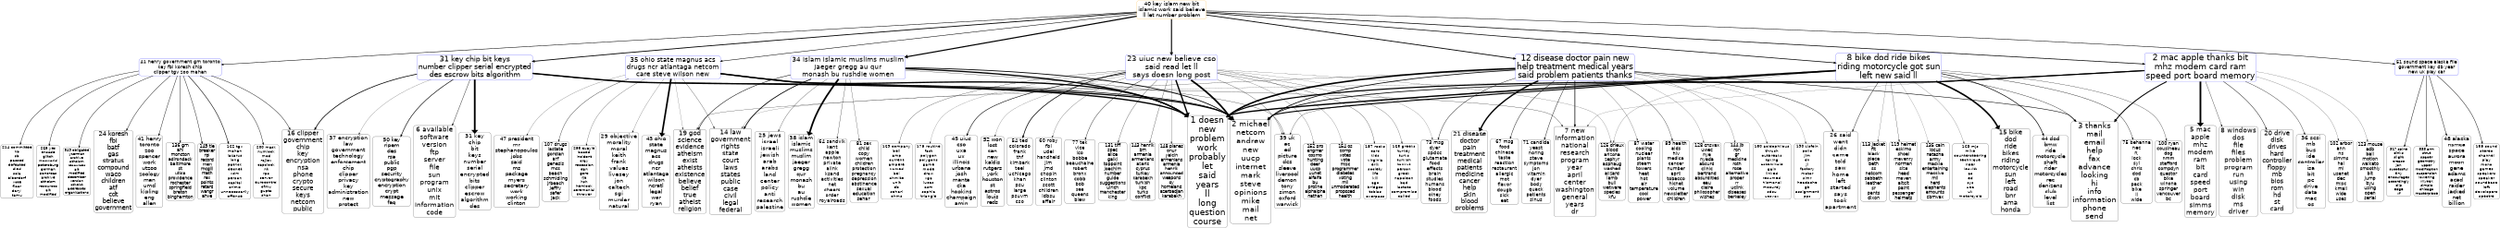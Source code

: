digraph G {
size="18,18!";ranksep=4; ratio = auto; layers="1:2:3:4:5";
graph [fontname = "helvetica"];node [fontname = "helvetica"];edge [fontname = "helvetica"];ranksep=2.8;
"3_40" [ rank =3,fontsize =31.3242, shape=box, style="rounded", color=orange, label="40 key islam new bit
islamic work said believe
ll let number problem"]
"3_40" -> "2_2" [penwidth=3.9489,dir=forward]
"2_2" [rank =4,fontsize =49.5009, shape=box, style="rounded", color=blue,label="2 mac apple thanks bit
mhz modem card ram
speed port board memory"]
"3_40" -> "2_8" [penwidth=3.9489,dir=forward]
"2_8" [rank =4,fontsize =47.8012, shape=box, style="rounded", color=blue,label="8 bike dod ride bikes
riding motorcycle got sun
left new said ll"]
"3_40" -> "2_12" [penwidth=4.7979,dir=forward]
"2_12" [rank =4,fontsize =46.7367, shape=box, style="rounded", color=blue,label="12 disease doctor pain new
help treatment medical years
said problem patients thanks"]
"3_40" -> "2_23" [penwidth=6.154,dir=forward]
"2_23" [rank =4,fontsize =43.7871, shape=box, style="rounded", color=blue,label="23 uiuc new believe cso
said read let ll
says doesn long post"]
"3_40" -> "2_31" [penwidth=4.7979,dir=forward]
"2_31" [rank =4,fontsize =41.8858, shape=box, style="rounded", color=blue,label="31 key chip bit keys
number clipper serial encrypted
des escrow bits algorithm"]
"3_40" -> "2_34" [penwidth=6.7303,dir=forward]
"2_34" [rank =4,fontsize =39.9446, shape=box, style="rounded", color=blue,label="34 islam islamic muslims muslim
jaeger gregg au qur
monash bu rushdie women"]
"3_40" -> "2_35" [penwidth=2.858,dir=forward]
"2_35" [rank =4,fontsize =39.3271, shape=box, style="rounded", color=blue,label="35 ohio state magnus acs
drugs ncr atlantaga netcom
care steve wilson new"]
"3_40" -> "2_41" [penwidth=2.858,dir=forward]
"2_41" [rank =4,fontsize =28.1819, shape=box, style="rounded", color=blue,label="41 henry government gm toronto
key fbi koresh chip
clipper tgv zoo mahan"]
"3_40" -> "2_51" [penwidth=2.858,dir=forward]
"2_51" [rank =4,fontsize =27.425, shape=box, style="rounded", color=blue,label="51 sound space alaska file
government key db year
new uk play car"]
"2_2" [ rank =2,fontsize =49.5009, shape=box, style="rounded", color=blue, label="2 mac apple thanks bit
mhz modem card ram
speed port board memory"]
"2_2" -> "1_1" [penwidth=6.8006,dir=forward]
"1_1" [rank =3,fontsize =50, shape=box, style="rounded", color=black,label="1 doesn
new
problem
work
probably
let
said
years
ll
long
question
course"]
"2_2" -> "1_2" [penwidth=4.3938,dir=forward]
"1_2" [rank =3,fontsize =46.1741, shape=box, style="rounded", color=black,label="2 michael
netcom
andrew
new
uucp
internet
mark
steve
opinions
mike
mail
net"]
"2_2" -> "1_3" [penwidth=5.7293,dir=forward]
"1_3" [rank =3,fontsize =44.9965, shape=box, style="rounded", color=black,label="3 thanks
mail
email
help
fax
advance
looking
hi
info
information
phone
send"]
"2_2" -> "1_5" [penwidth=10.3091,dir=forward]
"1_5" [rank =3,fontsize =40.7526, shape=box, style="rounded", color=black,label="5 mac
apple
mhz
modem
ram
bit
card
speed
port
board
simms
memory"]
"2_2" -> "1_7" [penwidth=0.79308,dir=forward]
"1_7" [rank =3,fontsize =40.4508, shape=box, style="rounded", color=black,label="7 new
information
national
research
program
year
april
center
washington
general
years
dr"]
"2_2" -> "1_8" [penwidth=1.6655,dir=forward]
"1_8" [rank =3,fontsize =40.1499, shape=box, style="rounded", color=black,label="8 windows
dos
file
files
problem
program
run
using
win
disk
ms
driver"]
"2_2" -> "1_20" [penwidth=2.3394,dir=forward]
"1_20" [rank =3,fontsize =36.8942, shape=box, style="rounded", color=black,label="20 drive
disk
drives
hard
controller
floppy
mb
bios
rom
hd
st
card"]
"2_2" -> "1_36" [penwidth=1.8243,dir=forward]
"1_36" [rank =3,fontsize =33.1636, shape=box, style="rounded", color=black,label="36 scsi
mb
bus
ide
controller
isa
bit
pc
drive
data
mac
os"]
"2_2" -> "1_102" [penwidth=0.94555,dir=forward]
"1_102" [rank =3,fontsize =26.8187, shape=box, style="rounded", color=black,label="102 arbor
ann
ns
simms
hal
mi
usenet
dec
misc
kmail
wide
uses"]
"2_2" -> "1_123" [penwidth=0.91971,dir=forward]
"1_123" [rank =3,fontsize =26.0417, shape=box, style="rounded", color=black,label="123 mouse
adb
ball
motion
waikato
smoothly
bit
jump
byu
using
open
serial"]
"2_8" [ rank =2,fontsize =47.8012, shape=box, style="rounded", color=blue, label="8 bike dod ride bikes
riding motorcycle got sun
left new said ll"]
"2_8" -> "1_1" [penwidth=7.7633,dir=forward]
"1_1" [rank =3,fontsize =50, shape=box, style="rounded", color=black,label="1 doesn
new
problem
work
probably
let
said
years
ll
long
question
course"]
"2_8" -> "1_2" [penwidth=6.1802,dir=forward]
"1_2" [rank =3,fontsize =46.1741, shape=box, style="rounded", color=black,label="2 michael
netcom
andrew
new
uucp
internet
mark
steve
opinions
mike
mail
net"]
"2_8" -> "1_3" [penwidth=1.9109,dir=forward]
"1_3" [rank =3,fontsize =44.9965, shape=box, style="rounded", color=black,label="3 thanks
mail
email
help
fax
advance
looking
hi
info
information
phone
send"]
"2_8" -> "1_14" [penwidth=0.82082,dir=forward]
"1_14" [rank =3,fontsize =38.5467, shape=box, style="rounded", color=black,label="14 law
government
rights
state
court
laws
states
public
case
civil
legal
federal"]
"2_8" -> "1_15" [penwidth=9.2449,dir=forward]
"1_15" [rank =3,fontsize =38.2102, shape=box, style="rounded", color=black,label="15 bike
dod
ride
bikes
riding
motorcycle
sun
left
road
bnr
ama
honda"]
"2_8" -> "1_26" [penwidth=2.1836,dir=forward]
"1_26" [rank =3,fontsize =35.2628, shape=box, style="rounded", color=black,label="26 said
went
didn
came
told
saw
home
left
started
says
took
apartment"]
"2_8" -> "1_39" [penwidth=1.31,dir=forward]
"1_39" [rank =3,fontsize =32.2729, shape=box, style="rounded", color=black,label="39 uk
ac
ed
picture
dcs
sleeve
liverpool
demon
tony
simon
oxford
warwick"]
"2_8" -> "1_44" [penwidth=3.6203,dir=forward]
"1_44" [rank =3,fontsize =31.7562, shape=box, style="rounded", color=black,label="44 dod
bmw
ride
motorcycle
shaft
rider
motorcycles
rec
denizens
club
level
list"]
"2_8" -> "1_75" [penwidth=1.959,dir=forward]
"1_75" [rank =3,fontsize =28.2286, shape=box, style="rounded", color=black,label="75 behanna
nec
nj
lock
syl
chris
dod
cb
pack
bike
ll
wide"]
"2_8" -> "1_100" [penwidth=1.5081,dir=forward]
"1_100" [rank =3,fontsize =26.8906, shape=box, style="rounded", color=black,label="100 ryan
cousineau
dog
nmm
stafford
compdyn
questor
bike
winona
springer
vancouver
bc"]
"2_8" -> "1_113" [penwidth=0.96659,dir=forward]
"1_113" [rank =3,fontsize =26.2857, shape=box, style="rounded", color=black,label="113 jacket
fit
black
piece
beth
ss
netcom
sabbath
leather
sr
pants
dixon"]
"2_8" -> "1_119" [penwidth=1.3241,dir=forward]
"1_119" [rank =3,fontsize =26.1342, shape=box, style="rounded", color=black,label="119 helmet
eskimo
shoei
mavenry
norman
size
head
maven
altcit
paint
passenger
helmets"]
"2_8" -> "1_125" [penwidth=0.86498,dir=forward]
"1_125" [rank =3,fontsize =25.8442, shape=box, style="rounded", color=black,label="125 drieux
blood
arizona
zephyr
asphaug
washed
alizard
lamb
bull
wetware
species
kfu"]
"2_8" -> "1_135" [penwidth=0.77414,dir=forward]
"1_135" [rank =3,fontsize =25.4351, shape=box, style="rounded", color=black,label="135 cain
locus
natasha
army
mackie
entertaining
massive
mil
herd
elephants
amounts
cbmvax"]
"2_8" -> "1_163" [penwidth=0.90699,dir=forward]
"1_163" [rank =3,fontsize =24.5581, shape=box, style="rounded", color=black,label="163 mjs
mike
countersteering
technique
rider
leavitt
ac
ed
sys
uea
uk
motorcycle"]
"2_12" [ rank =2,fontsize =46.7367, shape=box, style="rounded", color=blue, label="12 disease doctor pain new
help treatment medical years
said problem patients thanks"]
"2_12" -> "1_1" [penwidth=8.9924,dir=forward]
"1_1" [rank =3,fontsize =50, shape=box, style="rounded", color=black,label="1 doesn
new
problem
work
probably
let
said
years
ll
long
question
course"]
"2_12" -> "1_2" [penwidth=4.368,dir=forward]
"1_2" [rank =3,fontsize =46.1741, shape=box, style="rounded", color=black,label="2 michael
netcom
andrew
new
uucp
internet
mark
steve
opinions
mike
mail
net"]
"2_12" -> "1_3" [penwidth=2.9964,dir=forward]
"1_3" [rank =3,fontsize =44.9965, shape=box, style="rounded", color=black,label="3 thanks
mail
email
help
fax
advance
looking
hi
info
information
phone
send"]
"2_12" -> "1_7" [penwidth=4.011,dir=forward]
"1_7" [rank =3,fontsize =40.4508, shape=box, style="rounded", color=black,label="7 new
information
national
research
program
year
april
center
washington
general
years
dr"]
"2_12" -> "1_19" [penwidth=1.3119,dir=forward]
"1_19" [rank =3,fontsize =37.284, shape=box, style="rounded", color=black,label="19 god
science
evidence
atheism
exist
atheists
existence
believe
belief
true
atheist
religion"]
"2_12" -> "1_21" [penwidth=8.0394,dir=forward]
"1_21" [rank =3,fontsize =36.5527, shape=box, style="rounded", color=black,label="21 disease
doctor
pain
treatment
medical
patients
medicine
cancer
help
skin
blood
problems"]
"2_12" -> "1_26" [penwidth=2.0902,dir=forward]
"1_26" [rank =3,fontsize =35.2628, shape=box, style="rounded", color=black,label="26 said
went
didn
came
told
saw
home
left
started
says
took
apartment"]
"2_12" -> "1_67" [penwidth=2.3023,dir=forward]
"1_67" [rank =3,fontsize =28.7509, shape=box, style="rounded", color=black,label="67 msg
food
chinese
taste
reaction
restaurant
allergic
mot
flavor
dougb
sick
eat"]
"2_12" -> "1_71" [penwidth=2.2916,dir=forward]
"1_71" [rank =3,fontsize =28.4008, shape=box, style="rounded", color=black,label="71 candida
yeast
noring
steve
symptoms
jon
vitamin
dyer
body
quack
patients
sinus"]
"2_12" -> "1_73" [penwidth=2.1708,dir=forward]
"1_73" [rank =3,fontsize =28.3181, shape=box, style="rounded", color=black,label="73 msg
dyer
spdcc
glutamate
food
effects
brain
studies
humans
blood
olney
foods"]
"2_12" -> "1_87" [penwidth=1.1094,dir=forward]
"1_87" [rank =3,fontsize =27.2708, shape=box, style="rounded", color=black,label="87 water
cooling
nuclear
plants
steam
towers
heat
hot
air
temperature
cool
power"]
"2_12" -> "1_89" [penwidth=1.6733,dir=forward]
"1_89" [rank =3,fontsize =27.2109, shape=box, style="rounded", color=black,label="89 health
aids
hiv
medical
cancer
number
april
tobacco
hicnet
volume
newsletter
children"]
"2_12" -> "1_128" [penwidth=0.8315,dir=forward]
"1_128" [rank =3,fontsize =25.7774, shape=box, style="rounded", color=black,label="128 cnsvax
uwec
nye
nyeda
absurd
clinic
bertrand
absurdities
eau
claire
philosopher
wishes"]
"2_12" -> "1_144" [penwidth=0.99277,dir=forward]
"1_144" [rank =3,fontsize =25.1243, shape=box, style="rounded", color=black,label="144 jb
ron
gr
medicine
roth
rose
alternative
proper
rr
uclink
diseases
berkeley"]
"2_12" -> "1_180" [penwidth=0.88851,dir=forward]
"1_180" [rank =3,fontsize =24.2792, shape=box, style="rounded", color=black,label="180 acidophilous
thrush
outbreaks
taking
astemizole
gain
linked
resumed
hismanal
mccurdy
sdsu
ucsvax"]
"2_12" -> "1_190" [penwidth=0.80147,dir=forward]
"1_190" [rank =3,fontsize =24.0992, shape=box, style="rounded", color=black,label="190 zisfein
polio
jim
dn
jl
factory
motor
slmr
headache
gb
assignment
pps"]
"2_23" [ rank =2,fontsize =43.7871, shape=box, style="rounded", color=blue, label="23 uiuc new believe cso
said read let ll
says doesn long post"]
"2_23" -> "1_1" [penwidth=7.9784,dir=forward]
"1_1" [rank =3,fontsize =50, shape=box, style="rounded", color=black,label="1 doesn
new
problem
work
probably
let
said
years
ll
long
question
course"]
"2_23" -> "1_2" [penwidth=9.9549,dir=forward]
"1_2" [rank =3,fontsize =46.1741, shape=box, style="rounded", color=black,label="2 michael
netcom
andrew
new
uucp
internet
mark
steve
opinions
mike
mail
net"]
"2_23" -> "1_39" [penwidth=1.3138,dir=forward]
"1_39" [rank =3,fontsize =32.2729, shape=box, style="rounded", color=black,label="39 uk
ac
ed
picture
dcs
sleeve
liverpool
demon
tony
simon
oxford
warwick"]
"2_23" -> "1_45" [penwidth=3.1247,dir=forward]
"1_45" [rank =3,fontsize =31.532, shape=box, style="rounded", color=black,label="45 uiuc
cso
uxa
ux
illinois
urbana
josh
manta
cka
hopkins
champaign
amin"]
"2_23" -> "1_52" [penwidth=0.89653,dir=forward]
"1_52" [rank =3,fontsize =30.4967, shape=box, style="rounded", color=black,label="52 won
lost
san
new
kaldis
rutgers
york
houston
st
astros
louis
reds"]
"2_23" -> "1_54" [penwidth=4.0274,dir=forward]
"1_54" [rank =3,fontsize =29.7916, shape=box, style="rounded", color=black,label="54 ted
colorado
frank
thf
kimbark
teel
uchicago
khan
psu
large
psuvm
cso"]
"2_23" -> "1_60" [penwidth=1.095,dir=forward]
"1_60" [rank =3,fontsize =29.5728, shape=box, style="rounded", color=black,label="60 roby
fbi
udel
handheld
jim
jmd
chopin
clinton
scott
children
idbsu
affair"]
"2_23" -> "1_73" [penwidth=0.81975,dir=forward]
"1_73" [rank =3,fontsize =28.3181, shape=box, style="rounded", color=black,label="73 msg
dyer
spdcc
glutamate
food
effects
brain
studies
humans
blood
olney
foods"]
"2_23" -> "1_77" [penwidth=2.0243,dir=forward]
"1_77" [rank =3,fontsize =27.9694, shape=box, style="rounded", color=black,label="77 tek
vice
ico
bobbe
beauchaine
robert
bronx
cobb
bob
sea
queens
blew"]
"2_23" -> "1_125" [penwidth=0.89653,dir=forward]
"1_125" [rank =3,fontsize =25.8442, shape=box, style="rounded", color=black,label="125 drieux
blood
arizona
zephyr
asphaug
washed
alizard
lamb
bull
wetware
species
kfu"]
"2_23" -> "1_131" [penwidth=1.4105,dir=forward]
"1_131" [rank =3,fontsize =25.559, shape=box, style="rounded", color=black,label="131 tiff
spec
alice
galki
toppoint
joachim
number
guide
suggestions
ulrich
manchester
king"]
"2_23" -> "1_143" [penwidth=1.4565,dir=forward]
"1_143" [rank =3,fontsize =25.1701, shape=box, style="rounded", color=black,label="143 henrik
bm
armenia
armenians
azeris
cyprus
turkey
karabakh
turkish
kpc
turks
conflict"]
"2_23" -> "1_148" [penwidth=1.1536,dir=forward]
"1_148" [rank =3,fontsize =24.9013, shape=box, style="rounded", color=black,label="148 planes
onur
yalcin
armenians
armenia
henrik
announced
weapons
oy
homeland
azerbadjan
karabakh"]
"2_23" -> "1_152" [penwidth=1.0331,dir=forward]
"1_152" [rank =3,fontsize =24.8007, shape=box, style="rounded", color=black,label="152 pro
angmar
cosmo
hunting
deer
uucp
uunet
alfalfa
bu
proline
alphalpha
nathan"]
"2_23" -> "1_154" [penwidth=0.89653,dir=forward]
"1_154" [rank =3,fontsize =24.7273, shape=box, style="rounded", color=black,label="154 os
comp
votes
vote
misc
programmer
diabetes
voting
mil
unmoderated
proposed
health"]
"2_23" -> "1_157" [penwidth=1.363,dir=forward]
"1_157" [rank =3,fontsize =24.7109, shape=box, style="rounded", color=black,label="157 rocks
cars
kids
virginia
erik
society
life
kill
ago
bridges
tobias
overpass"]
"2_23" -> "1_168" [penwidth=1.1536,dir=forward]
"1_168" [rank =3,fontsize =24.4658, shape=box, style="rounded", color=black,label="168 greeks
turkey
turks
turkish
tankut
person
greek
napoleon
bad
iastate
compromise
called"]
"2_23" -> "1_169" [penwidth=1.363,dir=forward]
"1_169" [rank =3,fontsize =24.4399, shape=box, style="rounded", color=black,label="169 company
bell
amp
current
ampere
named
bel
ohmite
unit
db
sehari
ohms"]
"2_23" -> "1_175" [penwidth=0.81975,dir=forward]
"1_175" [rank =3,fontsize =24.3263, shape=box, style="rounded", color=black,label="175 routine
fast
polygon
polygons
game
mode
draw
vga
lucas
asm
sophia
triangle"]
"2_31" [ rank =2,fontsize =41.8858, shape=box, style="rounded", color=blue, label="31 key chip bit keys
number clipper serial encrypted
des escrow bits algorithm"]
"2_31" -> "1_1" [penwidth=7.8797,dir=forward]
"1_1" [rank =3,fontsize =50, shape=box, style="rounded", color=black,label="1 doesn
new
problem
work
probably
let
said
years
ll
long
question
course"]
"2_31" -> "1_2" [penwidth=3.8623,dir=forward]
"1_2" [rank =3,fontsize =46.1741, shape=box, style="rounded", color=black,label="2 michael
netcom
andrew
new
uucp
internet
mark
steve
opinions
mike
mail
net"]
"2_31" -> "1_6" [penwidth=2.0235,dir=forward]
"1_6" [rank =3,fontsize =40.6629, shape=box, style="rounded", color=black,label="6 available
software
version
ftp
server
file
sun
program
unix
mit
information
code"]
"2_31" -> "1_7" [penwidth=1.4326,dir=forward]
"1_7" [rank =3,fontsize =40.4508, shape=box, style="rounded", color=black,label="7 new
information
national
research
program
year
april
center
washington
general
years
dr"]
"2_31" -> "1_16" [penwidth=4.1429,dir=forward]
"1_16" [rank =3,fontsize =37.569, shape=box, style="rounded", color=black,label="16 clipper
government
chip
key
encryption
nsa
phone
crypto
secure
keys
netcom
public"]
"2_31" -> "1_31" [penwidth=10.2706,dir=forward]
"1_31" [rank =3,fontsize =34.189, shape=box, style="rounded", color=black,label="31 key
chip
bit
keys
number
serial
encrypted
bits
clipper
escrow
algorithm
des"]
"2_31" -> "1_37" [penwidth=0.90943,dir=forward]
"1_37" [rank =3,fontsize =32.5838, shape=box, style="rounded", color=black,label="37 encryption
law
government
technology
enforcement
chip
clipper
privacy
key
administration
new
protect"]
"2_31" -> "1_50" [penwidth=3.4282,dir=forward]
"1_50" [rank =3,fontsize =31.0213, shape=box, style="rounded", color=black,label="50 key
ripem
des
rsa
public
pgp
security
cryptography
encryption
crypt
message
faq"]
"2_34" [ rank =2,fontsize =39.9446, shape=box, style="rounded", color=blue, label="34 islam islamic muslims muslim
jaeger gregg au qur
monash bu rushdie women"]
"2_34" -> "1_1" [penwidth=7.4505,dir=forward]
"1_1" [rank =3,fontsize =50, shape=box, style="rounded", color=black,label="1 doesn
new
problem
work
probably
let
said
years
ll
long
question
course"]
"2_34" -> "1_2" [penwidth=4.7407,dir=forward]
"1_2" [rank =3,fontsize =46.1741, shape=box, style="rounded", color=black,label="2 michael
netcom
andrew
new
uucp
internet
mark
steve
opinions
mike
mail
net"]
"2_34" -> "1_14" [penwidth=4.5836,dir=forward]
"1_14" [rank =3,fontsize =38.5467, shape=box, style="rounded", color=black,label="14 law
government
rights
state
court
laws
states
public
case
civil
legal
federal"]
"2_34" -> "1_19" [penwidth=2.7978,dir=forward]
"1_19" [rank =3,fontsize =37.284, shape=box, style="rounded", color=black,label="19 god
science
evidence
atheism
exist
atheists
existence
believe
belief
true
atheist
religion"]
"2_34" -> "1_25" [penwidth=1.344,dir=forward]
"1_25" [rank =3,fontsize =35.5789, shape=box, style="rounded", color=black,label="25 jews
israel
israeli
jewish
arab
arabs
land
center
policy
anti
research
palestine"]
"2_34" -> "1_38" [penwidth=10.0456,dir=forward]
"1_38" [rank =3,fontsize =32.4724, shape=box, style="rounded", color=black,label="38 islam
islamic
muslims
muslim
jaeger
gregg
qur
monash
bu
au
rushdie
women"]
"2_34" -> "1_39" [penwidth=1.4601,dir=forward]
"1_39" [rank =3,fontsize =32.2729, shape=box, style="rounded", color=black,label="39 uk
ac
ed
picture
dcs
sleeve
liverpool
demon
tony
simon
oxford
warwick"]
"2_34" -> "1_64" [penwidth=1.4601,dir=forward]
"1_64" [rank =3,fontsize =28.9778, shape=box, style="rounded", color=black,label="64 sandvik
kent
apple
newton
private
alink
ksand
activities
net
cheers
order
royalroads"]
"2_34" -> "1_81" [penwidth=1.282,dir=forward]
"1_81" [rank =3,fontsize =27.6331, shape=box, style="rounded", color=black,label="81 sex
child
copy
women
children
protection
pregnancy
depression
abstinence
sexual
education
sehari"]
"2_35" [ rank =2,fontsize =39.3271, shape=box, style="rounded", color=blue, label="35 ohio state magnus acs
drugs ncr atlantaga netcom
care steve wilson new"]
"2_35" -> "1_1" [penwidth=7.562,dir=forward]
"1_1" [rank =3,fontsize =50, shape=box, style="rounded", color=black,label="1 doesn
new
problem
work
probably
let
said
years
ll
long
question
course"]
"2_35" -> "1_2" [penwidth=7.2312,dir=forward]
"1_2" [rank =3,fontsize =46.1741, shape=box, style="rounded", color=black,label="2 michael
netcom
andrew
new
uucp
internet
mark
steve
opinions
mike
mail
net"]
"2_35" -> "1_14" [penwidth=1.3422,dir=forward]
"1_14" [rank =3,fontsize =38.5467, shape=box, style="rounded", color=black,label="14 law
government
rights
state
court
laws
states
public
case
civil
legal
federal"]
"2_35" -> "1_19" [penwidth=0.83036,dir=forward]
"1_19" [rank =3,fontsize =37.284, shape=box, style="rounded", color=black,label="19 god
science
evidence
atheism
exist
atheists
existence
believe
belief
true
atheist
religion"]
"2_35" -> "1_29" [penwidth=0.95495,dir=forward]
"1_29" [rank =3,fontsize =34.8557, shape=box, style="rounded", color=black,label="29 objective
morality
moral
keith
frank
values
livesey
jon
caltech
sgi
murder
natural"]
"2_35" -> "1_43" [penwidth=9.6318,dir=forward]
"1_43" [rank =3,fontsize =31.7727, shape=box, style="rounded", color=black,label="43 ohio
state
magnus
acs
drugs
ncr
atlantaga
wilson
ncratl
legal
war
ryan"]
"2_35" -> "1_47" [penwidth=0.95495,dir=forward]
"1_47" [rank =3,fontsize =31.3843, shape=box, style="rounded", color=black,label="47 president
mr
stephanopoulos
jobs
said
ms
package
myers
secretary
work
working
clinton"]
"2_35" -> "1_107" [penwidth=1.7709,dir=forward]
"1_107" [rank =3,fontsize =26.5751, shape=box, style="rounded", color=black,label="107 drugs
iastate
gordian
arf
genesis
mcs
beach
schmidling
jrbeach
jeffry
safer
jack"]
"2_35" -> "1_258" [penwidth=1.1648,dir=forward]
"1_258" [rank =3,fontsize =22.7285, shape=box, style="rounded", color=black,label="258 quayle
booed
incident
cray
recession
dan
gore
rja
hsh
hemlock
ceremonial
thrower"]
"2_41" [ rank =2,fontsize =28.1819, shape=box, style="rounded", color=blue, label="41 henry government gm toronto
key fbi koresh chip
clipper tgv zoo mahan"]
"2_41" -> "1_16" [penwidth=2.2338,dir=forward]
"1_16" [rank =3,fontsize =37.569, shape=box, style="rounded", color=black,label="16 clipper
government
chip
key
encryption
nsa
phone
crypto
secure
keys
netcom
public"]
"2_41" -> "1_24" [penwidth=2.2338,dir=forward]
"1_24" [rank =3,fontsize =35.9525, shape=box, style="rounded", color=black,label="24 koresh
fbi
batf
gas
stratus
compound
waco
children
atf
cdt
believe
government"]
"2_41" -> "1_41" [penwidth=2.2338,dir=forward]
"1_41" [rank =3,fontsize =31.8945, shape=box, style="rounded", color=black,label="41 henry
toronto
zoo
spencer
work
utzoo
zoology
man
umd
kipling
eng
allen"]
"2_41" -> "1_136" [penwidth=2.2338,dir=forward]
"1_136" [rank =3,fontsize =25.4274, shape=box, style="rounded", color=black,label="136 gm
ahl
moncton
adirondack
baltimore
st
utica
providence
rochester
springfield
breton
binghamton"]
"2_41" -> "1_149" [penwidth=2.2338,dir=forward]
"1_149" [rank =3,fontsize =24.8889, shape=box, style="rounded", color=black,label="149 tie
breaker
rpi
record
man
mcgill
math
rex
points
retard
wangr
ahve"]
"2_41" -> "1_162" [penwidth=3.0865,dir=forward]
"1_162" [rank =3,fontsize =24.6173, shape=box, style="rounded", color=black,label="162 tgv
mahan
lazarus
long
patrick
decnet
xdm
person
capital
crime
unnecessarily
offense"]
"2_41" -> "1_200" [penwidth=2.2338,dir=forward]
"1_200" [rank =3,fontsize =23.832, shape=box, style="rounded", color=black,label="200 mask
numlock
mod
rajiev
capslock
nt
rpc
server
eurocontrol
cfmu
gupta
shan"]
"2_41" -> "1_214" [penwidth=2.2338,dir=forward]
"1_214" [rank =3,fontsize =23.4695, shape=box, style="rounded", color=black,label="214 committee
hb
sb
passed
defeated
died
sola
biberdorf
vote
floor
daryl
tamu"]
"2_41" -> "1_265" [penwidth=2.2338,dir=forward]
"1_265" [rank =3,fontsize =22.5243, shape=box, style="rounded", color=black,label="265 yes
encode
glitch
macworld
petersburg
gorman
pancreas
archive
atheism
resources
alt
modified"]
"2_41" -> "1_349" [penwidth=2.2338,dir=forward]
"1_349" [rank =3,fontsize =21.3005, shape=box, style="rounded", color=black,label="349 obligated
yzerman
archive
atheism
resources
alt
modified
december
version
atheist
addresses
organizations"]
"2_51" [ rank =2,fontsize =27.425, shape=box, style="rounded", color=blue, label="51 sound space alaska file
government key db year
new uk play car"]
"2_51" -> "1_48" [penwidth=2.4104,dir=forward]
"1_48" [rank =3,fontsize =31.3763, shape=box, style="rounded", color=black,label="48 alaska
nsmca
space
aurora
moon
gene
adams
acad
raider
jacked
net
billion"]
"2_51" -> "1_185" [penwidth=2.4104,dir=forward]
"1_185" [rank =3,fontsize =24.2291, shape=box, style="rounded", color=black,label="185 sound
stereo
channel
play
mono
games
speakers
speaker
soundbase
left
developers
spectre"]
"2_51" -> "1_317" [penwidth=2.4104,dir=forward]
"1_317" [rank =3,fontsize =21.794, shape=box, style="rounded", color=black,label="317 spine
dinks
slight
crease
jon
successful
tiny
encourages
accordingly
clip
edge
vf"]
"2_51" -> "1_333" [penwidth=2.4104,dir=forward]
"1_333" [rank =3,fontsize =21.5516, shape=box, style="rounded", color=black,label="333 arm
strut
spacer
geometry
upper
modification
suspension
lowering
vllyoak
simple
chicago
masterpiece"]
{rank=same; "1_1" "1_2" "1_3" "1_5" "1_7" "1_8" "1_20" "1_36" "1_102" "1_123" "1_1" "1_2" "1_3" "1_14" "1_15" "1_26" "1_39" "1_44" "1_75" "1_100" "1_113" "1_119" "1_125" "1_135" "1_163" "1_1" "1_2" "1_3" "1_7" "1_19" "1_21" "1_26" "1_67" "1_71" "1_73" "1_87" "1_89" "1_128" "1_144" "1_180" "1_190" "1_1" "1_2" "1_39" "1_45" "1_52" "1_54" "1_60" "1_73" "1_77" "1_125" "1_131" "1_143" "1_148" "1_152" "1_154" "1_157" "1_168" "1_169" "1_175" "1_1" "1_2" "1_6" "1_7" "1_16" "1_31" "1_37" "1_50" "1_1" "1_2" "1_14" "1_19" "1_25" "1_38" "1_39" "1_64" "1_81" "1_1" "1_2" "1_14" "1_19" "1_29" "1_43" "1_47" "1_107" "1_258" "1_16" "1_24" "1_41" "1_136" "1_149" "1_162" "1_200" "1_214" "1_265" "1_349" "1_48" "1_185" "1_317" "1_333"}{rank=same; "2_2" "2_8" "2_12" "2_23" "2_31" "2_34" "2_35" "2_41" "2_51" "2_2" "2_8" "2_12" "2_23" "2_31" "2_34" "2_35" "2_41" "2_51"}{rank=same; "3_40"}{rank=same;}{rank=same;}}